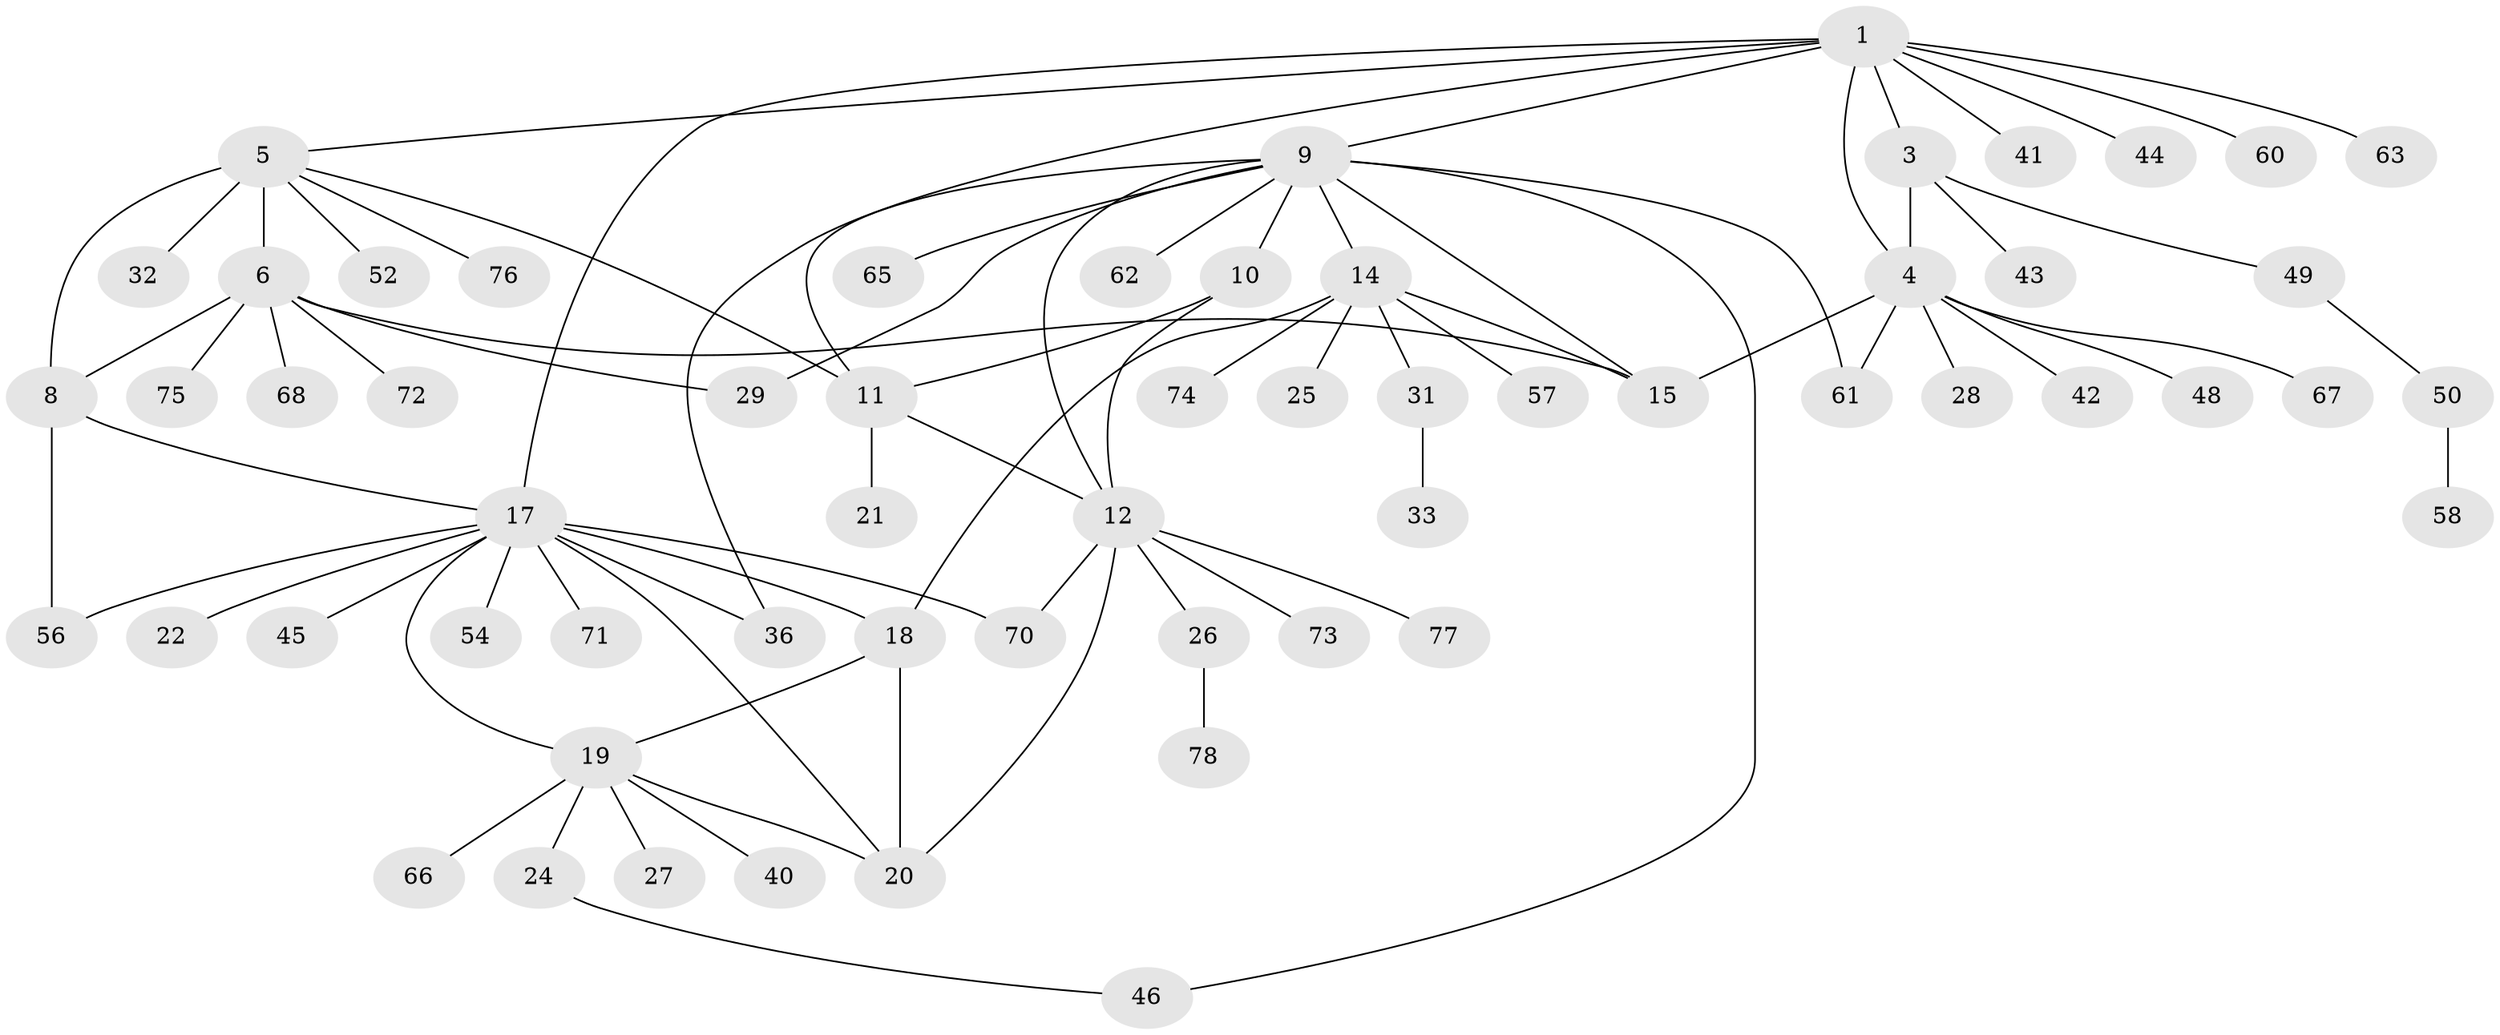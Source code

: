 // Generated by graph-tools (version 1.1) at 2025/24/03/03/25 07:24:15]
// undirected, 60 vertices, 80 edges
graph export_dot {
graph [start="1"]
  node [color=gray90,style=filled];
  1 [super="+2"];
  3 [super="+30"];
  4 [super="+34"];
  5 [super="+7"];
  6 [super="+23"];
  8 [super="+53"];
  9 [super="+13"];
  10 [super="+47"];
  11 [super="+69"];
  12 [super="+55"];
  14 [super="+16"];
  15;
  17 [super="+51"];
  18 [super="+39"];
  19 [super="+38"];
  20;
  21;
  22;
  24 [super="+37"];
  25;
  26 [super="+80"];
  27;
  28;
  29;
  31 [super="+35"];
  32;
  33;
  36;
  40;
  41;
  42;
  43;
  44;
  45;
  46;
  48;
  49;
  50;
  52;
  54;
  56;
  57;
  58 [super="+59"];
  60;
  61;
  62;
  63 [super="+64"];
  65;
  66;
  67;
  68;
  70;
  71;
  72;
  73;
  74;
  75;
  76;
  77;
  78 [super="+79"];
  1 -- 3 [weight=2];
  1 -- 4 [weight=2];
  1 -- 5;
  1 -- 36;
  1 -- 9;
  1 -- 41;
  1 -- 44;
  1 -- 17;
  1 -- 60;
  1 -- 63;
  3 -- 4;
  3 -- 43;
  3 -- 49;
  4 -- 15;
  4 -- 28;
  4 -- 42;
  4 -- 61;
  4 -- 48;
  4 -- 67;
  5 -- 6 [weight=2];
  5 -- 8 [weight=2];
  5 -- 11;
  5 -- 32;
  5 -- 52;
  5 -- 76;
  6 -- 8;
  6 -- 15;
  6 -- 68;
  6 -- 72;
  6 -- 75;
  6 -- 29;
  8 -- 17;
  8 -- 56;
  9 -- 10;
  9 -- 11;
  9 -- 12;
  9 -- 29;
  9 -- 61;
  9 -- 62;
  9 -- 65;
  9 -- 14 [weight=2];
  9 -- 46;
  9 -- 15;
  10 -- 11;
  10 -- 12;
  11 -- 12;
  11 -- 21;
  12 -- 20;
  12 -- 26;
  12 -- 70;
  12 -- 77;
  12 -- 73;
  14 -- 15 [weight=2];
  14 -- 31;
  14 -- 74;
  14 -- 18;
  14 -- 25;
  14 -- 57;
  17 -- 18;
  17 -- 19;
  17 -- 20;
  17 -- 22;
  17 -- 36;
  17 -- 45;
  17 -- 54;
  17 -- 56;
  17 -- 71;
  17 -- 70;
  18 -- 19;
  18 -- 20;
  19 -- 20;
  19 -- 24;
  19 -- 27;
  19 -- 40;
  19 -- 66;
  24 -- 46;
  26 -- 78;
  31 -- 33;
  49 -- 50;
  50 -- 58;
}
